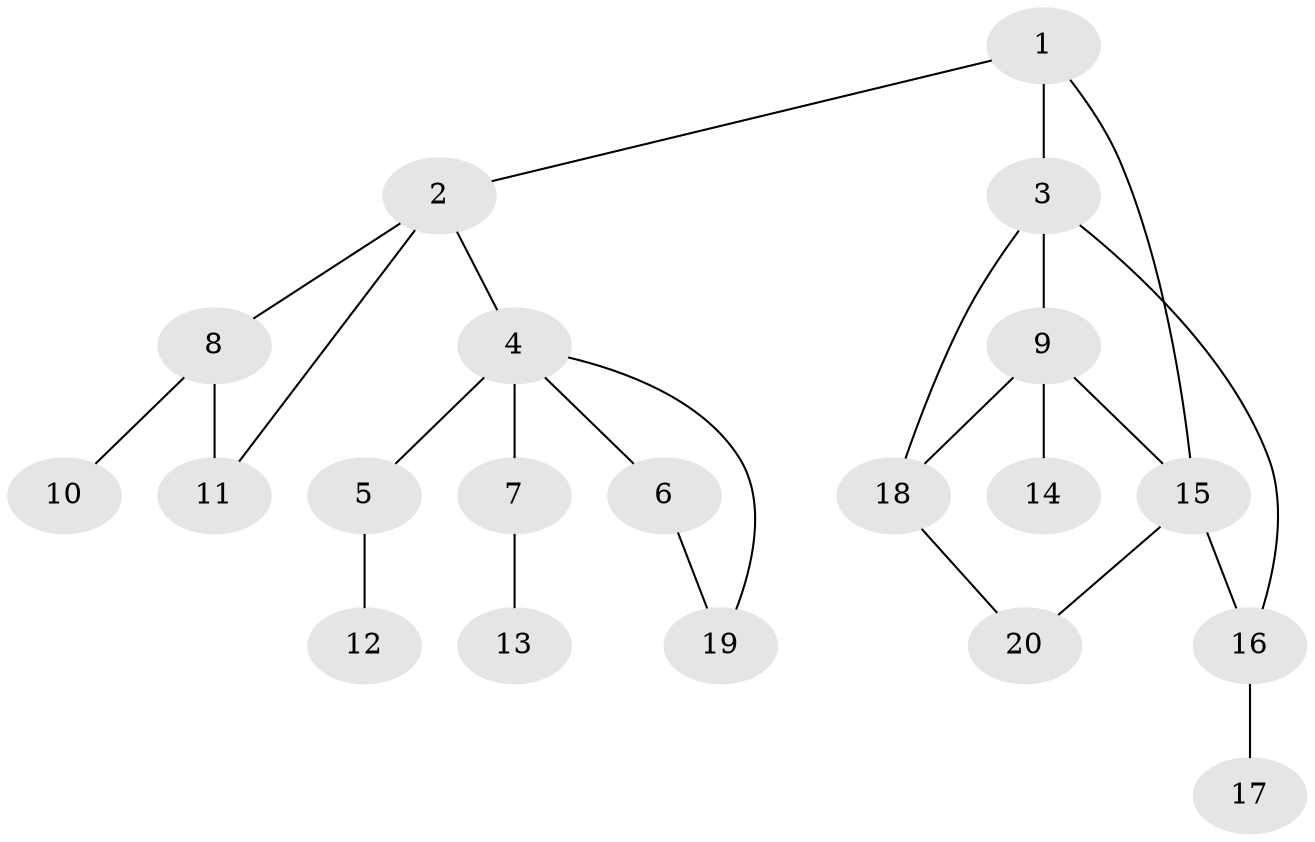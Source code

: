 // Generated by graph-tools (version 1.1) at 2025/46/02/15/25 05:46:28]
// undirected, 20 vertices, 25 edges
graph export_dot {
graph [start="1"]
  node [color=gray90,style=filled];
  1;
  2;
  3;
  4;
  5;
  6;
  7;
  8;
  9;
  10;
  11;
  12;
  13;
  14;
  15;
  16;
  17;
  18;
  19;
  20;
  1 -- 2;
  1 -- 3;
  1 -- 15;
  2 -- 4;
  2 -- 8;
  2 -- 11;
  3 -- 9;
  3 -- 16;
  3 -- 18;
  4 -- 5;
  4 -- 6;
  4 -- 7;
  4 -- 19;
  5 -- 12;
  6 -- 19;
  7 -- 13;
  8 -- 10;
  8 -- 11;
  9 -- 14;
  9 -- 18;
  9 -- 15;
  15 -- 20;
  15 -- 16;
  16 -- 17;
  18 -- 20;
}
